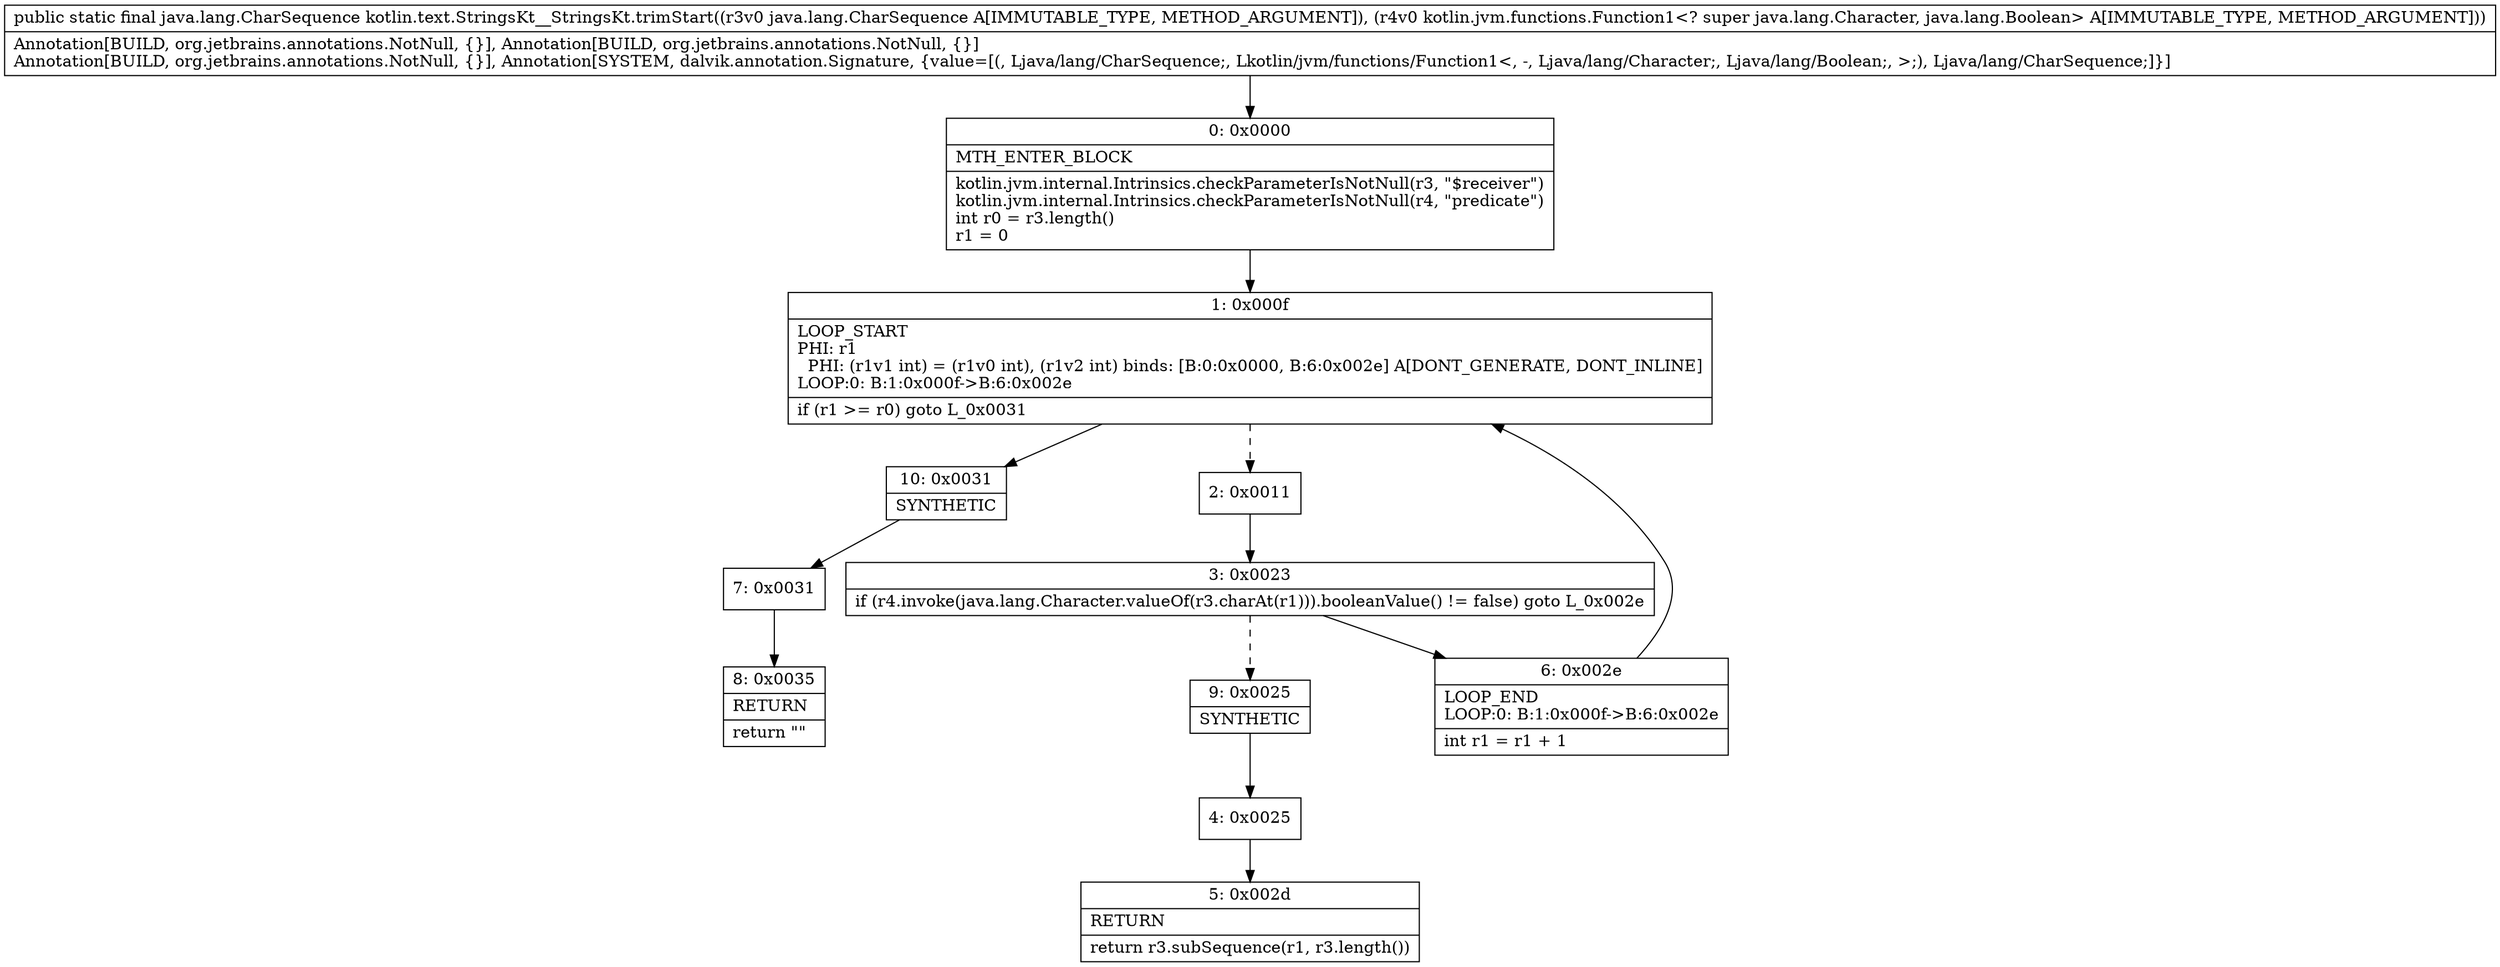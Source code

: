 digraph "CFG forkotlin.text.StringsKt__StringsKt.trimStart(Ljava\/lang\/CharSequence;Lkotlin\/jvm\/functions\/Function1;)Ljava\/lang\/CharSequence;" {
Node_0 [shape=record,label="{0\:\ 0x0000|MTH_ENTER_BLOCK\l|kotlin.jvm.internal.Intrinsics.checkParameterIsNotNull(r3, \"$receiver\")\lkotlin.jvm.internal.Intrinsics.checkParameterIsNotNull(r4, \"predicate\")\lint r0 = r3.length()\lr1 = 0\l}"];
Node_1 [shape=record,label="{1\:\ 0x000f|LOOP_START\lPHI: r1 \l  PHI: (r1v1 int) = (r1v0 int), (r1v2 int) binds: [B:0:0x0000, B:6:0x002e] A[DONT_GENERATE, DONT_INLINE]\lLOOP:0: B:1:0x000f\-\>B:6:0x002e\l|if (r1 \>= r0) goto L_0x0031\l}"];
Node_2 [shape=record,label="{2\:\ 0x0011}"];
Node_3 [shape=record,label="{3\:\ 0x0023|if (r4.invoke(java.lang.Character.valueOf(r3.charAt(r1))).booleanValue() != false) goto L_0x002e\l}"];
Node_4 [shape=record,label="{4\:\ 0x0025}"];
Node_5 [shape=record,label="{5\:\ 0x002d|RETURN\l|return r3.subSequence(r1, r3.length())\l}"];
Node_6 [shape=record,label="{6\:\ 0x002e|LOOP_END\lLOOP:0: B:1:0x000f\-\>B:6:0x002e\l|int r1 = r1 + 1\l}"];
Node_7 [shape=record,label="{7\:\ 0x0031}"];
Node_8 [shape=record,label="{8\:\ 0x0035|RETURN\l|return \"\"\l}"];
Node_9 [shape=record,label="{9\:\ 0x0025|SYNTHETIC\l}"];
Node_10 [shape=record,label="{10\:\ 0x0031|SYNTHETIC\l}"];
MethodNode[shape=record,label="{public static final java.lang.CharSequence kotlin.text.StringsKt__StringsKt.trimStart((r3v0 java.lang.CharSequence A[IMMUTABLE_TYPE, METHOD_ARGUMENT]), (r4v0 kotlin.jvm.functions.Function1\<? super java.lang.Character, java.lang.Boolean\> A[IMMUTABLE_TYPE, METHOD_ARGUMENT]))  | Annotation[BUILD, org.jetbrains.annotations.NotNull, \{\}], Annotation[BUILD, org.jetbrains.annotations.NotNull, \{\}]\lAnnotation[BUILD, org.jetbrains.annotations.NotNull, \{\}], Annotation[SYSTEM, dalvik.annotation.Signature, \{value=[(, Ljava\/lang\/CharSequence;, Lkotlin\/jvm\/functions\/Function1\<, \-, Ljava\/lang\/Character;, Ljava\/lang\/Boolean;, \>;), Ljava\/lang\/CharSequence;]\}]\l}"];
MethodNode -> Node_0;
Node_0 -> Node_1;
Node_1 -> Node_2[style=dashed];
Node_1 -> Node_10;
Node_2 -> Node_3;
Node_3 -> Node_6;
Node_3 -> Node_9[style=dashed];
Node_4 -> Node_5;
Node_6 -> Node_1;
Node_7 -> Node_8;
Node_9 -> Node_4;
Node_10 -> Node_7;
}

